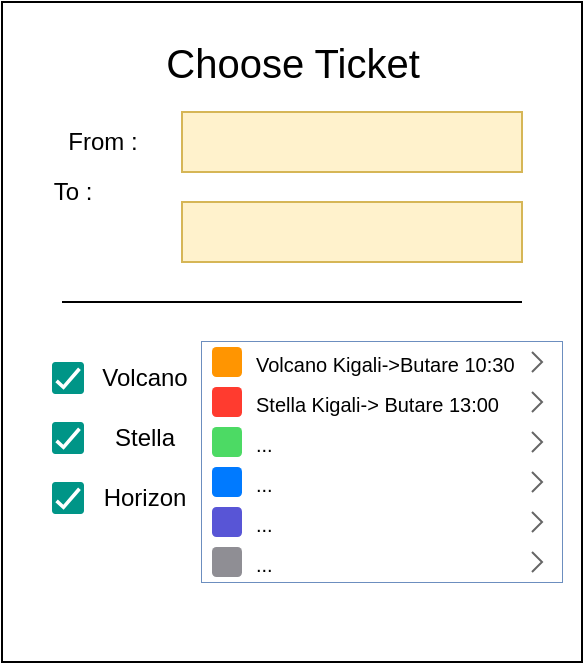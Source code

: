 <mxfile version="12.6.2" type="github"><diagram id="mRv1oApL9GqqJDqWDolJ" name="Page-1"><mxGraphModel dx="1038" dy="575" grid="1" gridSize="10" guides="1" tooltips="1" connect="1" arrows="1" fold="1" page="1" pageScale="1" pageWidth="850" pageHeight="1100" math="0" shadow="0"><root><mxCell id="0"/><mxCell id="1" parent="0"/><mxCell id="lNPg05Z-FwE8nWvxI-h8-1" value="" style="rounded=0;whiteSpace=wrap;html=1;" vertex="1" parent="1"><mxGeometry x="310" y="130" width="290" height="330" as="geometry"/></mxCell><mxCell id="lNPg05Z-FwE8nWvxI-h8-2" value="&lt;font style=&quot;font-size: 20px&quot;&gt;Choose Ticket&lt;/font&gt;" style="text;html=1;resizable=0;autosize=1;align=center;verticalAlign=middle;points=[];fillColor=none;strokeColor=none;rounded=0;" vertex="1" parent="1"><mxGeometry x="385" y="150" width="140" height="20" as="geometry"/></mxCell><mxCell id="lNPg05Z-FwE8nWvxI-h8-3" value="From : " style="text;html=1;resizable=0;autosize=1;align=center;verticalAlign=middle;points=[];fillColor=none;strokeColor=none;rounded=0;" vertex="1" parent="1"><mxGeometry x="335" y="190" width="50" height="20" as="geometry"/></mxCell><mxCell id="lNPg05Z-FwE8nWvxI-h8-4" value="To : " style="text;html=1;resizable=0;autosize=1;align=center;verticalAlign=middle;points=[];fillColor=none;strokeColor=none;rounded=0;" vertex="1" parent="1"><mxGeometry x="330" y="215" width="30" height="20" as="geometry"/></mxCell><mxCell id="lNPg05Z-FwE8nWvxI-h8-5" value="" style="rounded=0;whiteSpace=wrap;html=1;fillColor=#fff2cc;strokeColor=#d6b656;" vertex="1" parent="1"><mxGeometry x="400" y="185" width="170" height="30" as="geometry"/></mxCell><mxCell id="lNPg05Z-FwE8nWvxI-h8-6" value="" style="rounded=0;whiteSpace=wrap;html=1;fillColor=#fff2cc;strokeColor=#d6b656;" vertex="1" parent="1"><mxGeometry x="400" y="230" width="170" height="30" as="geometry"/></mxCell><mxCell id="lNPg05Z-FwE8nWvxI-h8-7" value="" style="endArrow=none;html=1;" edge="1" parent="1"><mxGeometry width="50" height="50" relative="1" as="geometry"><mxPoint x="340" y="280" as="sourcePoint"/><mxPoint x="570" y="280" as="targetPoint"/></mxGeometry></mxCell><mxCell id="lNPg05Z-FwE8nWvxI-h8-8" value="" style="dashed=0;labelPosition=right;align=left;shape=mxgraph.gmdl.checkbox;strokeColor=none;fillColor=#009587;strokeWidth=2;aspect=fixed;" vertex="1" parent="1"><mxGeometry x="335" y="310" width="16" height="16" as="geometry"/></mxCell><mxCell id="lNPg05Z-FwE8nWvxI-h8-9" value="" style="dashed=0;labelPosition=right;align=left;shape=mxgraph.gmdl.checkbox;strokeColor=none;fillColor=#009587;strokeWidth=2;aspect=fixed;" vertex="1" parent="1"><mxGeometry x="335" y="340" width="16" height="16" as="geometry"/></mxCell><mxCell id="lNPg05Z-FwE8nWvxI-h8-10" value="" style="dashed=0;labelPosition=right;align=left;shape=mxgraph.gmdl.checkbox;strokeColor=none;fillColor=#009587;strokeWidth=2;aspect=fixed;" vertex="1" parent="1"><mxGeometry x="335" y="370" width="16" height="16" as="geometry"/></mxCell><mxCell id="lNPg05Z-FwE8nWvxI-h8-11" value="Volcano" style="text;html=1;resizable=0;autosize=1;align=center;verticalAlign=middle;points=[];fillColor=none;strokeColor=none;rounded=0;" vertex="1" parent="1"><mxGeometry x="351" y="308" width="60" height="20" as="geometry"/></mxCell><mxCell id="lNPg05Z-FwE8nWvxI-h8-12" value="Stella" style="text;html=1;resizable=0;autosize=1;align=center;verticalAlign=middle;points=[];fillColor=none;strokeColor=none;rounded=0;" vertex="1" parent="1"><mxGeometry x="361" y="338" width="40" height="20" as="geometry"/></mxCell><mxCell id="lNPg05Z-FwE8nWvxI-h8-13" value="Horizon" style="text;html=1;resizable=0;autosize=1;align=center;verticalAlign=middle;points=[];fillColor=none;strokeColor=none;rounded=0;" vertex="1" parent="1"><mxGeometry x="351" y="368" width="60" height="20" as="geometry"/></mxCell><mxCell id="lNPg05Z-FwE8nWvxI-h8-21" value="" style="shape=rect;strokeColor=#6c8ebf;fillColor=#dae8fc;shadow=0;" vertex="1" parent="1"><mxGeometry x="410" y="300" width="180" height="120" as="geometry"/></mxCell><mxCell id="lNPg05Z-FwE8nWvxI-h8-22" value="Volcano Kigali-&gt;Butare 10:30" style="shape=rect;strokeColor=none;fontSize=10;fontColor=#000000;resizeWidth=1;align=left;spacingLeft=25;spacingTop=2;" vertex="1" parent="lNPg05Z-FwE8nWvxI-h8-21"><mxGeometry width="180" height="20" relative="1" as="geometry"/></mxCell><mxCell id="lNPg05Z-FwE8nWvxI-h8-23" value="" style="shape=rect;rounded=1;rSize=3;strokeColor=none;fillColor=#FF9501;" vertex="1" parent="lNPg05Z-FwE8nWvxI-h8-22"><mxGeometry y="0.5" width="15" height="15" relative="1" as="geometry"><mxPoint x="5" y="-7.5" as="offset"/></mxGeometry></mxCell><mxCell id="lNPg05Z-FwE8nWvxI-h8-24" value="" style="shape=mxgraph.ios7.misc.right;strokeColor=#666666;" vertex="1" parent="lNPg05Z-FwE8nWvxI-h8-22"><mxGeometry x="1" y="0.5" width="5" height="10" relative="1" as="geometry"><mxPoint x="-15" y="-5" as="offset"/></mxGeometry></mxCell><mxCell id="lNPg05Z-FwE8nWvxI-h8-25" value="Stella Kigali-&gt; Butare 13:00" style="shape=rect;strokeColor=none;fontSize=10;fontColor=#000000;resizeWidth=1;align=left;spacingLeft=25;spacingTop=2;" vertex="1" parent="lNPg05Z-FwE8nWvxI-h8-21"><mxGeometry width="180" height="20" relative="1" as="geometry"><mxPoint y="20" as="offset"/></mxGeometry></mxCell><mxCell id="lNPg05Z-FwE8nWvxI-h8-26" value="" style="shape=rect;rounded=1;rSize=3;strokeColor=none;fillColor=#FF3B2F;" vertex="1" parent="lNPg05Z-FwE8nWvxI-h8-25"><mxGeometry y="0.5" width="15" height="15" relative="1" as="geometry"><mxPoint x="5" y="-7.5" as="offset"/></mxGeometry></mxCell><mxCell id="lNPg05Z-FwE8nWvxI-h8-27" value="" style="shape=mxgraph.ios7.misc.right;strokeColor=#666666;" vertex="1" parent="lNPg05Z-FwE8nWvxI-h8-25"><mxGeometry x="1" y="0.5" width="5" height="10" relative="1" as="geometry"><mxPoint x="-15" y="-5" as="offset"/></mxGeometry></mxCell><mxCell id="lNPg05Z-FwE8nWvxI-h8-28" value="..." style="shape=rect;strokeColor=none;fontSize=10;fontColor=#000000;resizeWidth=1;align=left;spacingLeft=25;spacingTop=2;" vertex="1" parent="lNPg05Z-FwE8nWvxI-h8-21"><mxGeometry width="180" height="20" relative="1" as="geometry"><mxPoint y="40" as="offset"/></mxGeometry></mxCell><mxCell id="lNPg05Z-FwE8nWvxI-h8-29" value="" style="shape=rect;rounded=1;rSize=3;strokeColor=none;fillColor=#4CDA64;" vertex="1" parent="lNPg05Z-FwE8nWvxI-h8-28"><mxGeometry y="0.5" width="15" height="15" relative="1" as="geometry"><mxPoint x="5" y="-7.5" as="offset"/></mxGeometry></mxCell><mxCell id="lNPg05Z-FwE8nWvxI-h8-30" value="" style="shape=mxgraph.ios7.misc.right;strokeColor=#666666;" vertex="1" parent="lNPg05Z-FwE8nWvxI-h8-28"><mxGeometry x="1" y="0.5" width="5" height="10" relative="1" as="geometry"><mxPoint x="-15" y="-5" as="offset"/></mxGeometry></mxCell><mxCell id="lNPg05Z-FwE8nWvxI-h8-31" value="..." style="shape=rect;strokeColor=none;fontSize=10;fontColor=#000000;resizeWidth=1;align=left;spacingLeft=25;spacingTop=2;" vertex="1" parent="lNPg05Z-FwE8nWvxI-h8-21"><mxGeometry width="180" height="20" relative="1" as="geometry"><mxPoint y="60" as="offset"/></mxGeometry></mxCell><mxCell id="lNPg05Z-FwE8nWvxI-h8-32" value="" style="shape=rect;rounded=1;rSize=3;strokeColor=none;fillColor=#007AFF;" vertex="1" parent="lNPg05Z-FwE8nWvxI-h8-31"><mxGeometry y="0.5" width="15" height="15" relative="1" as="geometry"><mxPoint x="5" y="-7.5" as="offset"/></mxGeometry></mxCell><mxCell id="lNPg05Z-FwE8nWvxI-h8-33" value="" style="shape=mxgraph.ios7.misc.right;strokeColor=#666666;" vertex="1" parent="lNPg05Z-FwE8nWvxI-h8-31"><mxGeometry x="1" y="0.5" width="5" height="10" relative="1" as="geometry"><mxPoint x="-15" y="-5" as="offset"/></mxGeometry></mxCell><mxCell id="lNPg05Z-FwE8nWvxI-h8-34" value="..." style="shape=rect;strokeColor=none;fontSize=10;fontColor=#000000;resizeWidth=1;align=left;spacingLeft=25;spacingTop=2;" vertex="1" parent="lNPg05Z-FwE8nWvxI-h8-21"><mxGeometry width="180" height="20" relative="1" as="geometry"><mxPoint y="80" as="offset"/></mxGeometry></mxCell><mxCell id="lNPg05Z-FwE8nWvxI-h8-35" value="" style="shape=rect;rounded=1;rSize=3;strokeColor=none;fillColor=#5855D6;" vertex="1" parent="lNPg05Z-FwE8nWvxI-h8-34"><mxGeometry y="0.5" width="15" height="15" relative="1" as="geometry"><mxPoint x="5" y="-7.5" as="offset"/></mxGeometry></mxCell><mxCell id="lNPg05Z-FwE8nWvxI-h8-36" value="" style="shape=mxgraph.ios7.misc.right;strokeColor=#666666;" vertex="1" parent="lNPg05Z-FwE8nWvxI-h8-34"><mxGeometry x="1" y="0.5" width="5" height="10" relative="1" as="geometry"><mxPoint x="-15" y="-5" as="offset"/></mxGeometry></mxCell><mxCell id="lNPg05Z-FwE8nWvxI-h8-37" value="..." style="shape=rect;strokeColor=none;fontSize=10;fontColor=#000000;resizeWidth=1;align=left;spacingLeft=25;spacingTop=2;" vertex="1" parent="lNPg05Z-FwE8nWvxI-h8-21"><mxGeometry width="180" height="20" relative="1" as="geometry"><mxPoint y="100" as="offset"/></mxGeometry></mxCell><mxCell id="lNPg05Z-FwE8nWvxI-h8-38" value="" style="shape=rect;rounded=1;rSize=3;strokeColor=none;fillColor=#8F8E94;" vertex="1" parent="lNPg05Z-FwE8nWvxI-h8-37"><mxGeometry y="0.5" width="15" height="15" relative="1" as="geometry"><mxPoint x="5" y="-7.5" as="offset"/></mxGeometry></mxCell><mxCell id="lNPg05Z-FwE8nWvxI-h8-39" value="" style="shape=mxgraph.ios7.misc.right;strokeColor=#666666;" vertex="1" parent="lNPg05Z-FwE8nWvxI-h8-37"><mxGeometry x="1" y="0.5" width="5" height="10" relative="1" as="geometry"><mxPoint x="-15" y="-5" as="offset"/></mxGeometry></mxCell></root></mxGraphModel></diagram></mxfile>